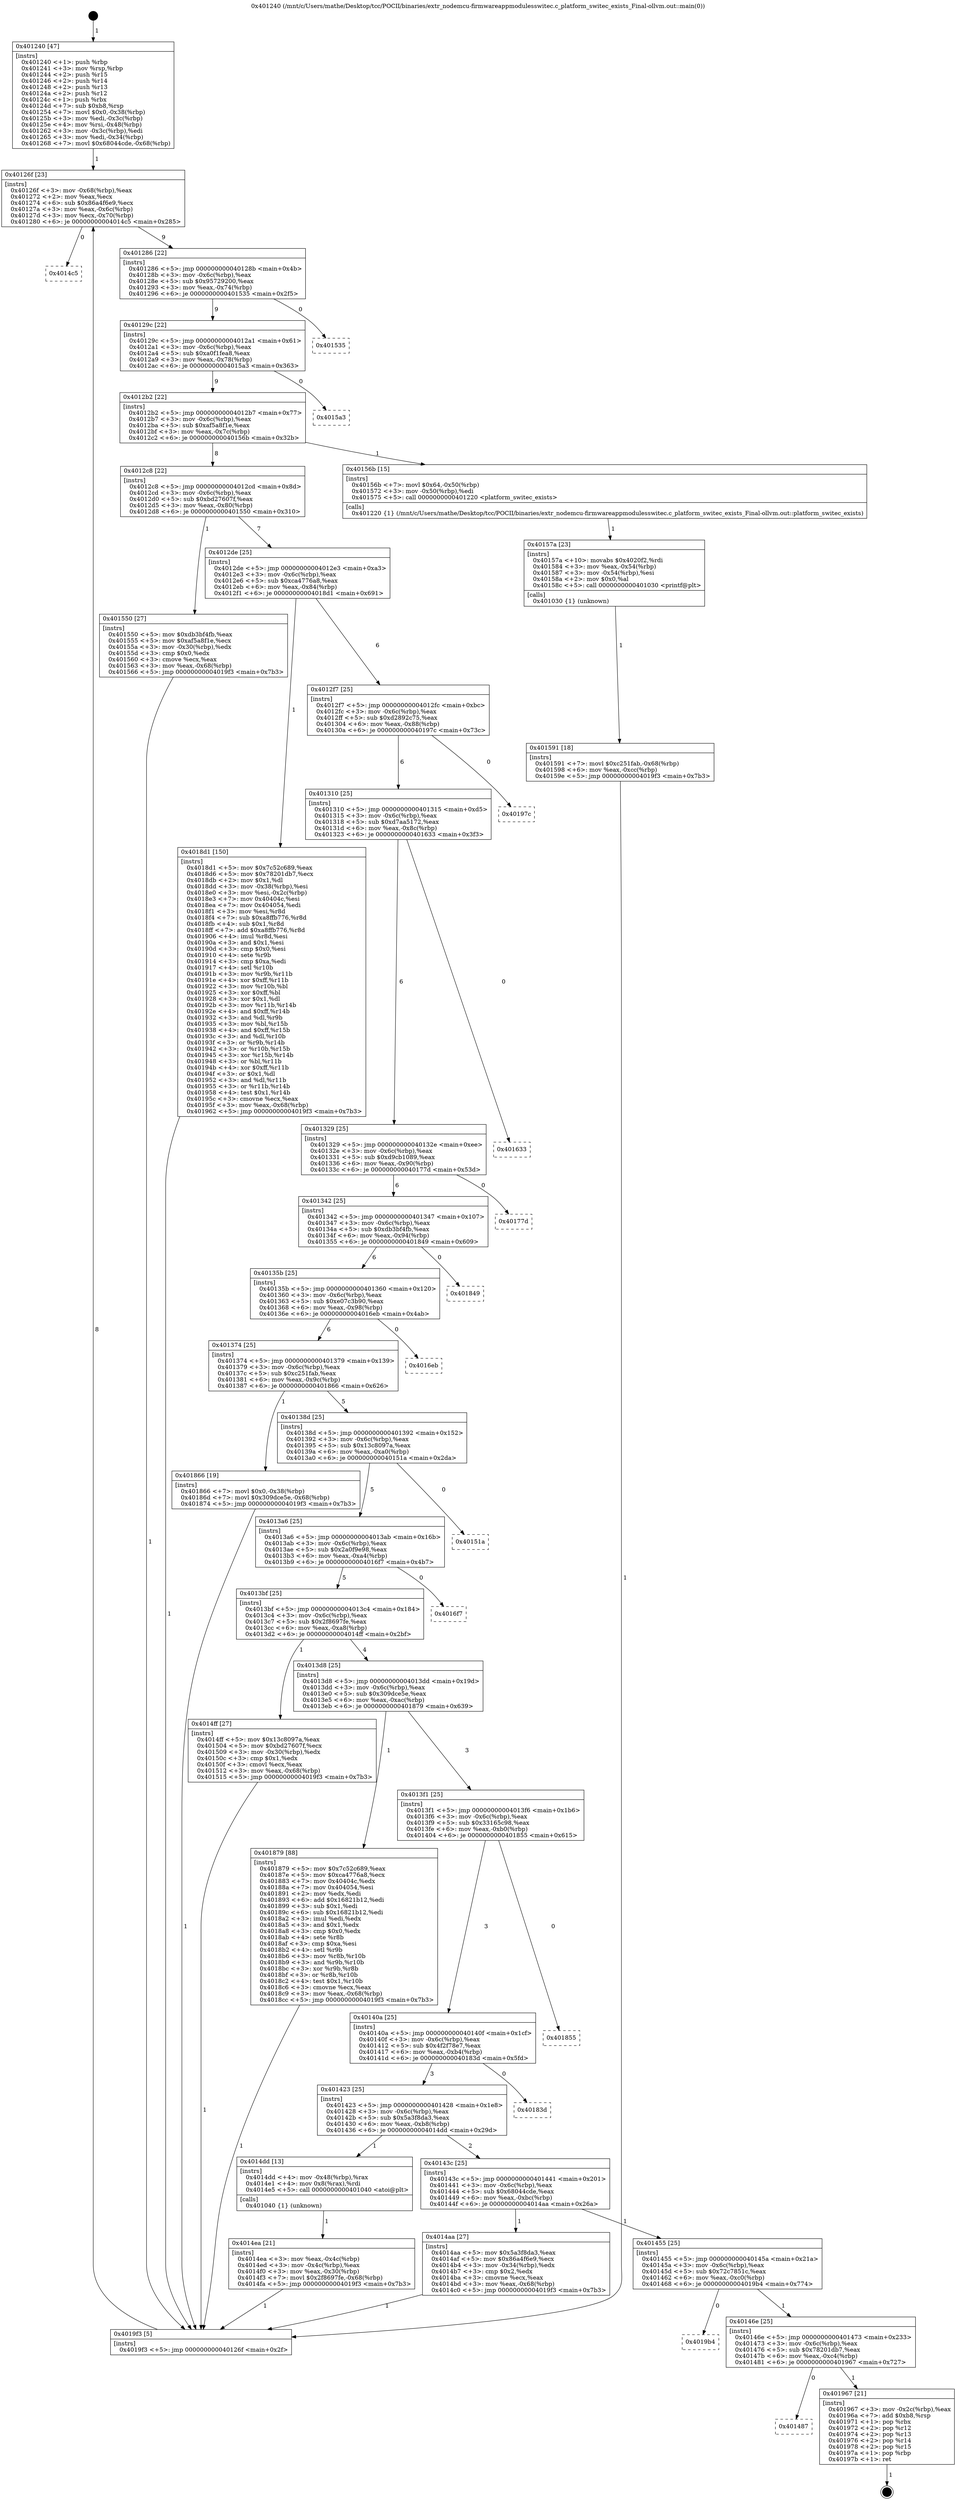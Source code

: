 digraph "0x401240" {
  label = "0x401240 (/mnt/c/Users/mathe/Desktop/tcc/POCII/binaries/extr_nodemcu-firmwareappmodulesswitec.c_platform_switec_exists_Final-ollvm.out::main(0))"
  labelloc = "t"
  node[shape=record]

  Entry [label="",width=0.3,height=0.3,shape=circle,fillcolor=black,style=filled]
  "0x40126f" [label="{
     0x40126f [23]\l
     | [instrs]\l
     &nbsp;&nbsp;0x40126f \<+3\>: mov -0x68(%rbp),%eax\l
     &nbsp;&nbsp;0x401272 \<+2\>: mov %eax,%ecx\l
     &nbsp;&nbsp;0x401274 \<+6\>: sub $0x86a4f6e9,%ecx\l
     &nbsp;&nbsp;0x40127a \<+3\>: mov %eax,-0x6c(%rbp)\l
     &nbsp;&nbsp;0x40127d \<+3\>: mov %ecx,-0x70(%rbp)\l
     &nbsp;&nbsp;0x401280 \<+6\>: je 00000000004014c5 \<main+0x285\>\l
  }"]
  "0x4014c5" [label="{
     0x4014c5\l
  }", style=dashed]
  "0x401286" [label="{
     0x401286 [22]\l
     | [instrs]\l
     &nbsp;&nbsp;0x401286 \<+5\>: jmp 000000000040128b \<main+0x4b\>\l
     &nbsp;&nbsp;0x40128b \<+3\>: mov -0x6c(%rbp),%eax\l
     &nbsp;&nbsp;0x40128e \<+5\>: sub $0x95729200,%eax\l
     &nbsp;&nbsp;0x401293 \<+3\>: mov %eax,-0x74(%rbp)\l
     &nbsp;&nbsp;0x401296 \<+6\>: je 0000000000401535 \<main+0x2f5\>\l
  }"]
  Exit [label="",width=0.3,height=0.3,shape=circle,fillcolor=black,style=filled,peripheries=2]
  "0x401535" [label="{
     0x401535\l
  }", style=dashed]
  "0x40129c" [label="{
     0x40129c [22]\l
     | [instrs]\l
     &nbsp;&nbsp;0x40129c \<+5\>: jmp 00000000004012a1 \<main+0x61\>\l
     &nbsp;&nbsp;0x4012a1 \<+3\>: mov -0x6c(%rbp),%eax\l
     &nbsp;&nbsp;0x4012a4 \<+5\>: sub $0xa0f1fea8,%eax\l
     &nbsp;&nbsp;0x4012a9 \<+3\>: mov %eax,-0x78(%rbp)\l
     &nbsp;&nbsp;0x4012ac \<+6\>: je 00000000004015a3 \<main+0x363\>\l
  }"]
  "0x401487" [label="{
     0x401487\l
  }", style=dashed]
  "0x4015a3" [label="{
     0x4015a3\l
  }", style=dashed]
  "0x4012b2" [label="{
     0x4012b2 [22]\l
     | [instrs]\l
     &nbsp;&nbsp;0x4012b2 \<+5\>: jmp 00000000004012b7 \<main+0x77\>\l
     &nbsp;&nbsp;0x4012b7 \<+3\>: mov -0x6c(%rbp),%eax\l
     &nbsp;&nbsp;0x4012ba \<+5\>: sub $0xaf5a8f1e,%eax\l
     &nbsp;&nbsp;0x4012bf \<+3\>: mov %eax,-0x7c(%rbp)\l
     &nbsp;&nbsp;0x4012c2 \<+6\>: je 000000000040156b \<main+0x32b\>\l
  }"]
  "0x401967" [label="{
     0x401967 [21]\l
     | [instrs]\l
     &nbsp;&nbsp;0x401967 \<+3\>: mov -0x2c(%rbp),%eax\l
     &nbsp;&nbsp;0x40196a \<+7\>: add $0xb8,%rsp\l
     &nbsp;&nbsp;0x401971 \<+1\>: pop %rbx\l
     &nbsp;&nbsp;0x401972 \<+2\>: pop %r12\l
     &nbsp;&nbsp;0x401974 \<+2\>: pop %r13\l
     &nbsp;&nbsp;0x401976 \<+2\>: pop %r14\l
     &nbsp;&nbsp;0x401978 \<+2\>: pop %r15\l
     &nbsp;&nbsp;0x40197a \<+1\>: pop %rbp\l
     &nbsp;&nbsp;0x40197b \<+1\>: ret\l
  }"]
  "0x40156b" [label="{
     0x40156b [15]\l
     | [instrs]\l
     &nbsp;&nbsp;0x40156b \<+7\>: movl $0x64,-0x50(%rbp)\l
     &nbsp;&nbsp;0x401572 \<+3\>: mov -0x50(%rbp),%edi\l
     &nbsp;&nbsp;0x401575 \<+5\>: call 0000000000401220 \<platform_switec_exists\>\l
     | [calls]\l
     &nbsp;&nbsp;0x401220 \{1\} (/mnt/c/Users/mathe/Desktop/tcc/POCII/binaries/extr_nodemcu-firmwareappmodulesswitec.c_platform_switec_exists_Final-ollvm.out::platform_switec_exists)\l
  }"]
  "0x4012c8" [label="{
     0x4012c8 [22]\l
     | [instrs]\l
     &nbsp;&nbsp;0x4012c8 \<+5\>: jmp 00000000004012cd \<main+0x8d\>\l
     &nbsp;&nbsp;0x4012cd \<+3\>: mov -0x6c(%rbp),%eax\l
     &nbsp;&nbsp;0x4012d0 \<+5\>: sub $0xbd27607f,%eax\l
     &nbsp;&nbsp;0x4012d5 \<+3\>: mov %eax,-0x80(%rbp)\l
     &nbsp;&nbsp;0x4012d8 \<+6\>: je 0000000000401550 \<main+0x310\>\l
  }"]
  "0x40146e" [label="{
     0x40146e [25]\l
     | [instrs]\l
     &nbsp;&nbsp;0x40146e \<+5\>: jmp 0000000000401473 \<main+0x233\>\l
     &nbsp;&nbsp;0x401473 \<+3\>: mov -0x6c(%rbp),%eax\l
     &nbsp;&nbsp;0x401476 \<+5\>: sub $0x78201db7,%eax\l
     &nbsp;&nbsp;0x40147b \<+6\>: mov %eax,-0xc4(%rbp)\l
     &nbsp;&nbsp;0x401481 \<+6\>: je 0000000000401967 \<main+0x727\>\l
  }"]
  "0x401550" [label="{
     0x401550 [27]\l
     | [instrs]\l
     &nbsp;&nbsp;0x401550 \<+5\>: mov $0xdb3bf4fb,%eax\l
     &nbsp;&nbsp;0x401555 \<+5\>: mov $0xaf5a8f1e,%ecx\l
     &nbsp;&nbsp;0x40155a \<+3\>: mov -0x30(%rbp),%edx\l
     &nbsp;&nbsp;0x40155d \<+3\>: cmp $0x0,%edx\l
     &nbsp;&nbsp;0x401560 \<+3\>: cmove %ecx,%eax\l
     &nbsp;&nbsp;0x401563 \<+3\>: mov %eax,-0x68(%rbp)\l
     &nbsp;&nbsp;0x401566 \<+5\>: jmp 00000000004019f3 \<main+0x7b3\>\l
  }"]
  "0x4012de" [label="{
     0x4012de [25]\l
     | [instrs]\l
     &nbsp;&nbsp;0x4012de \<+5\>: jmp 00000000004012e3 \<main+0xa3\>\l
     &nbsp;&nbsp;0x4012e3 \<+3\>: mov -0x6c(%rbp),%eax\l
     &nbsp;&nbsp;0x4012e6 \<+5\>: sub $0xca4776a8,%eax\l
     &nbsp;&nbsp;0x4012eb \<+6\>: mov %eax,-0x84(%rbp)\l
     &nbsp;&nbsp;0x4012f1 \<+6\>: je 00000000004018d1 \<main+0x691\>\l
  }"]
  "0x4019b4" [label="{
     0x4019b4\l
  }", style=dashed]
  "0x4018d1" [label="{
     0x4018d1 [150]\l
     | [instrs]\l
     &nbsp;&nbsp;0x4018d1 \<+5\>: mov $0x7c52c689,%eax\l
     &nbsp;&nbsp;0x4018d6 \<+5\>: mov $0x78201db7,%ecx\l
     &nbsp;&nbsp;0x4018db \<+2\>: mov $0x1,%dl\l
     &nbsp;&nbsp;0x4018dd \<+3\>: mov -0x38(%rbp),%esi\l
     &nbsp;&nbsp;0x4018e0 \<+3\>: mov %esi,-0x2c(%rbp)\l
     &nbsp;&nbsp;0x4018e3 \<+7\>: mov 0x40404c,%esi\l
     &nbsp;&nbsp;0x4018ea \<+7\>: mov 0x404054,%edi\l
     &nbsp;&nbsp;0x4018f1 \<+3\>: mov %esi,%r8d\l
     &nbsp;&nbsp;0x4018f4 \<+7\>: sub $0xa8ffb776,%r8d\l
     &nbsp;&nbsp;0x4018fb \<+4\>: sub $0x1,%r8d\l
     &nbsp;&nbsp;0x4018ff \<+7\>: add $0xa8ffb776,%r8d\l
     &nbsp;&nbsp;0x401906 \<+4\>: imul %r8d,%esi\l
     &nbsp;&nbsp;0x40190a \<+3\>: and $0x1,%esi\l
     &nbsp;&nbsp;0x40190d \<+3\>: cmp $0x0,%esi\l
     &nbsp;&nbsp;0x401910 \<+4\>: sete %r9b\l
     &nbsp;&nbsp;0x401914 \<+3\>: cmp $0xa,%edi\l
     &nbsp;&nbsp;0x401917 \<+4\>: setl %r10b\l
     &nbsp;&nbsp;0x40191b \<+3\>: mov %r9b,%r11b\l
     &nbsp;&nbsp;0x40191e \<+4\>: xor $0xff,%r11b\l
     &nbsp;&nbsp;0x401922 \<+3\>: mov %r10b,%bl\l
     &nbsp;&nbsp;0x401925 \<+3\>: xor $0xff,%bl\l
     &nbsp;&nbsp;0x401928 \<+3\>: xor $0x1,%dl\l
     &nbsp;&nbsp;0x40192b \<+3\>: mov %r11b,%r14b\l
     &nbsp;&nbsp;0x40192e \<+4\>: and $0xff,%r14b\l
     &nbsp;&nbsp;0x401932 \<+3\>: and %dl,%r9b\l
     &nbsp;&nbsp;0x401935 \<+3\>: mov %bl,%r15b\l
     &nbsp;&nbsp;0x401938 \<+4\>: and $0xff,%r15b\l
     &nbsp;&nbsp;0x40193c \<+3\>: and %dl,%r10b\l
     &nbsp;&nbsp;0x40193f \<+3\>: or %r9b,%r14b\l
     &nbsp;&nbsp;0x401942 \<+3\>: or %r10b,%r15b\l
     &nbsp;&nbsp;0x401945 \<+3\>: xor %r15b,%r14b\l
     &nbsp;&nbsp;0x401948 \<+3\>: or %bl,%r11b\l
     &nbsp;&nbsp;0x40194b \<+4\>: xor $0xff,%r11b\l
     &nbsp;&nbsp;0x40194f \<+3\>: or $0x1,%dl\l
     &nbsp;&nbsp;0x401952 \<+3\>: and %dl,%r11b\l
     &nbsp;&nbsp;0x401955 \<+3\>: or %r11b,%r14b\l
     &nbsp;&nbsp;0x401958 \<+4\>: test $0x1,%r14b\l
     &nbsp;&nbsp;0x40195c \<+3\>: cmovne %ecx,%eax\l
     &nbsp;&nbsp;0x40195f \<+3\>: mov %eax,-0x68(%rbp)\l
     &nbsp;&nbsp;0x401962 \<+5\>: jmp 00000000004019f3 \<main+0x7b3\>\l
  }"]
  "0x4012f7" [label="{
     0x4012f7 [25]\l
     | [instrs]\l
     &nbsp;&nbsp;0x4012f7 \<+5\>: jmp 00000000004012fc \<main+0xbc\>\l
     &nbsp;&nbsp;0x4012fc \<+3\>: mov -0x6c(%rbp),%eax\l
     &nbsp;&nbsp;0x4012ff \<+5\>: sub $0xd2892c75,%eax\l
     &nbsp;&nbsp;0x401304 \<+6\>: mov %eax,-0x88(%rbp)\l
     &nbsp;&nbsp;0x40130a \<+6\>: je 000000000040197c \<main+0x73c\>\l
  }"]
  "0x401591" [label="{
     0x401591 [18]\l
     | [instrs]\l
     &nbsp;&nbsp;0x401591 \<+7\>: movl $0xc251fab,-0x68(%rbp)\l
     &nbsp;&nbsp;0x401598 \<+6\>: mov %eax,-0xcc(%rbp)\l
     &nbsp;&nbsp;0x40159e \<+5\>: jmp 00000000004019f3 \<main+0x7b3\>\l
  }"]
  "0x40197c" [label="{
     0x40197c\l
  }", style=dashed]
  "0x401310" [label="{
     0x401310 [25]\l
     | [instrs]\l
     &nbsp;&nbsp;0x401310 \<+5\>: jmp 0000000000401315 \<main+0xd5\>\l
     &nbsp;&nbsp;0x401315 \<+3\>: mov -0x6c(%rbp),%eax\l
     &nbsp;&nbsp;0x401318 \<+5\>: sub $0xd7aa5172,%eax\l
     &nbsp;&nbsp;0x40131d \<+6\>: mov %eax,-0x8c(%rbp)\l
     &nbsp;&nbsp;0x401323 \<+6\>: je 0000000000401633 \<main+0x3f3\>\l
  }"]
  "0x40157a" [label="{
     0x40157a [23]\l
     | [instrs]\l
     &nbsp;&nbsp;0x40157a \<+10\>: movabs $0x4020f2,%rdi\l
     &nbsp;&nbsp;0x401584 \<+3\>: mov %eax,-0x54(%rbp)\l
     &nbsp;&nbsp;0x401587 \<+3\>: mov -0x54(%rbp),%esi\l
     &nbsp;&nbsp;0x40158a \<+2\>: mov $0x0,%al\l
     &nbsp;&nbsp;0x40158c \<+5\>: call 0000000000401030 \<printf@plt\>\l
     | [calls]\l
     &nbsp;&nbsp;0x401030 \{1\} (unknown)\l
  }"]
  "0x401633" [label="{
     0x401633\l
  }", style=dashed]
  "0x401329" [label="{
     0x401329 [25]\l
     | [instrs]\l
     &nbsp;&nbsp;0x401329 \<+5\>: jmp 000000000040132e \<main+0xee\>\l
     &nbsp;&nbsp;0x40132e \<+3\>: mov -0x6c(%rbp),%eax\l
     &nbsp;&nbsp;0x401331 \<+5\>: sub $0xd9cb1089,%eax\l
     &nbsp;&nbsp;0x401336 \<+6\>: mov %eax,-0x90(%rbp)\l
     &nbsp;&nbsp;0x40133c \<+6\>: je 000000000040177d \<main+0x53d\>\l
  }"]
  "0x4014ea" [label="{
     0x4014ea [21]\l
     | [instrs]\l
     &nbsp;&nbsp;0x4014ea \<+3\>: mov %eax,-0x4c(%rbp)\l
     &nbsp;&nbsp;0x4014ed \<+3\>: mov -0x4c(%rbp),%eax\l
     &nbsp;&nbsp;0x4014f0 \<+3\>: mov %eax,-0x30(%rbp)\l
     &nbsp;&nbsp;0x4014f3 \<+7\>: movl $0x2f8697fe,-0x68(%rbp)\l
     &nbsp;&nbsp;0x4014fa \<+5\>: jmp 00000000004019f3 \<main+0x7b3\>\l
  }"]
  "0x40177d" [label="{
     0x40177d\l
  }", style=dashed]
  "0x401342" [label="{
     0x401342 [25]\l
     | [instrs]\l
     &nbsp;&nbsp;0x401342 \<+5\>: jmp 0000000000401347 \<main+0x107\>\l
     &nbsp;&nbsp;0x401347 \<+3\>: mov -0x6c(%rbp),%eax\l
     &nbsp;&nbsp;0x40134a \<+5\>: sub $0xdb3bf4fb,%eax\l
     &nbsp;&nbsp;0x40134f \<+6\>: mov %eax,-0x94(%rbp)\l
     &nbsp;&nbsp;0x401355 \<+6\>: je 0000000000401849 \<main+0x609\>\l
  }"]
  "0x401240" [label="{
     0x401240 [47]\l
     | [instrs]\l
     &nbsp;&nbsp;0x401240 \<+1\>: push %rbp\l
     &nbsp;&nbsp;0x401241 \<+3\>: mov %rsp,%rbp\l
     &nbsp;&nbsp;0x401244 \<+2\>: push %r15\l
     &nbsp;&nbsp;0x401246 \<+2\>: push %r14\l
     &nbsp;&nbsp;0x401248 \<+2\>: push %r13\l
     &nbsp;&nbsp;0x40124a \<+2\>: push %r12\l
     &nbsp;&nbsp;0x40124c \<+1\>: push %rbx\l
     &nbsp;&nbsp;0x40124d \<+7\>: sub $0xb8,%rsp\l
     &nbsp;&nbsp;0x401254 \<+7\>: movl $0x0,-0x38(%rbp)\l
     &nbsp;&nbsp;0x40125b \<+3\>: mov %edi,-0x3c(%rbp)\l
     &nbsp;&nbsp;0x40125e \<+4\>: mov %rsi,-0x48(%rbp)\l
     &nbsp;&nbsp;0x401262 \<+3\>: mov -0x3c(%rbp),%edi\l
     &nbsp;&nbsp;0x401265 \<+3\>: mov %edi,-0x34(%rbp)\l
     &nbsp;&nbsp;0x401268 \<+7\>: movl $0x68044cde,-0x68(%rbp)\l
  }"]
  "0x401849" [label="{
     0x401849\l
  }", style=dashed]
  "0x40135b" [label="{
     0x40135b [25]\l
     | [instrs]\l
     &nbsp;&nbsp;0x40135b \<+5\>: jmp 0000000000401360 \<main+0x120\>\l
     &nbsp;&nbsp;0x401360 \<+3\>: mov -0x6c(%rbp),%eax\l
     &nbsp;&nbsp;0x401363 \<+5\>: sub $0xe07c3b90,%eax\l
     &nbsp;&nbsp;0x401368 \<+6\>: mov %eax,-0x98(%rbp)\l
     &nbsp;&nbsp;0x40136e \<+6\>: je 00000000004016eb \<main+0x4ab\>\l
  }"]
  "0x4019f3" [label="{
     0x4019f3 [5]\l
     | [instrs]\l
     &nbsp;&nbsp;0x4019f3 \<+5\>: jmp 000000000040126f \<main+0x2f\>\l
  }"]
  "0x4016eb" [label="{
     0x4016eb\l
  }", style=dashed]
  "0x401374" [label="{
     0x401374 [25]\l
     | [instrs]\l
     &nbsp;&nbsp;0x401374 \<+5\>: jmp 0000000000401379 \<main+0x139\>\l
     &nbsp;&nbsp;0x401379 \<+3\>: mov -0x6c(%rbp),%eax\l
     &nbsp;&nbsp;0x40137c \<+5\>: sub $0xc251fab,%eax\l
     &nbsp;&nbsp;0x401381 \<+6\>: mov %eax,-0x9c(%rbp)\l
     &nbsp;&nbsp;0x401387 \<+6\>: je 0000000000401866 \<main+0x626\>\l
  }"]
  "0x401455" [label="{
     0x401455 [25]\l
     | [instrs]\l
     &nbsp;&nbsp;0x401455 \<+5\>: jmp 000000000040145a \<main+0x21a\>\l
     &nbsp;&nbsp;0x40145a \<+3\>: mov -0x6c(%rbp),%eax\l
     &nbsp;&nbsp;0x40145d \<+5\>: sub $0x72c7851c,%eax\l
     &nbsp;&nbsp;0x401462 \<+6\>: mov %eax,-0xc0(%rbp)\l
     &nbsp;&nbsp;0x401468 \<+6\>: je 00000000004019b4 \<main+0x774\>\l
  }"]
  "0x401866" [label="{
     0x401866 [19]\l
     | [instrs]\l
     &nbsp;&nbsp;0x401866 \<+7\>: movl $0x0,-0x38(%rbp)\l
     &nbsp;&nbsp;0x40186d \<+7\>: movl $0x309dce5e,-0x68(%rbp)\l
     &nbsp;&nbsp;0x401874 \<+5\>: jmp 00000000004019f3 \<main+0x7b3\>\l
  }"]
  "0x40138d" [label="{
     0x40138d [25]\l
     | [instrs]\l
     &nbsp;&nbsp;0x40138d \<+5\>: jmp 0000000000401392 \<main+0x152\>\l
     &nbsp;&nbsp;0x401392 \<+3\>: mov -0x6c(%rbp),%eax\l
     &nbsp;&nbsp;0x401395 \<+5\>: sub $0x13c8097a,%eax\l
     &nbsp;&nbsp;0x40139a \<+6\>: mov %eax,-0xa0(%rbp)\l
     &nbsp;&nbsp;0x4013a0 \<+6\>: je 000000000040151a \<main+0x2da\>\l
  }"]
  "0x4014aa" [label="{
     0x4014aa [27]\l
     | [instrs]\l
     &nbsp;&nbsp;0x4014aa \<+5\>: mov $0x5a3f8da3,%eax\l
     &nbsp;&nbsp;0x4014af \<+5\>: mov $0x86a4f6e9,%ecx\l
     &nbsp;&nbsp;0x4014b4 \<+3\>: mov -0x34(%rbp),%edx\l
     &nbsp;&nbsp;0x4014b7 \<+3\>: cmp $0x2,%edx\l
     &nbsp;&nbsp;0x4014ba \<+3\>: cmovne %ecx,%eax\l
     &nbsp;&nbsp;0x4014bd \<+3\>: mov %eax,-0x68(%rbp)\l
     &nbsp;&nbsp;0x4014c0 \<+5\>: jmp 00000000004019f3 \<main+0x7b3\>\l
  }"]
  "0x40151a" [label="{
     0x40151a\l
  }", style=dashed]
  "0x4013a6" [label="{
     0x4013a6 [25]\l
     | [instrs]\l
     &nbsp;&nbsp;0x4013a6 \<+5\>: jmp 00000000004013ab \<main+0x16b\>\l
     &nbsp;&nbsp;0x4013ab \<+3\>: mov -0x6c(%rbp),%eax\l
     &nbsp;&nbsp;0x4013ae \<+5\>: sub $0x2a0f9e98,%eax\l
     &nbsp;&nbsp;0x4013b3 \<+6\>: mov %eax,-0xa4(%rbp)\l
     &nbsp;&nbsp;0x4013b9 \<+6\>: je 00000000004016f7 \<main+0x4b7\>\l
  }"]
  "0x40143c" [label="{
     0x40143c [25]\l
     | [instrs]\l
     &nbsp;&nbsp;0x40143c \<+5\>: jmp 0000000000401441 \<main+0x201\>\l
     &nbsp;&nbsp;0x401441 \<+3\>: mov -0x6c(%rbp),%eax\l
     &nbsp;&nbsp;0x401444 \<+5\>: sub $0x68044cde,%eax\l
     &nbsp;&nbsp;0x401449 \<+6\>: mov %eax,-0xbc(%rbp)\l
     &nbsp;&nbsp;0x40144f \<+6\>: je 00000000004014aa \<main+0x26a\>\l
  }"]
  "0x4016f7" [label="{
     0x4016f7\l
  }", style=dashed]
  "0x4013bf" [label="{
     0x4013bf [25]\l
     | [instrs]\l
     &nbsp;&nbsp;0x4013bf \<+5\>: jmp 00000000004013c4 \<main+0x184\>\l
     &nbsp;&nbsp;0x4013c4 \<+3\>: mov -0x6c(%rbp),%eax\l
     &nbsp;&nbsp;0x4013c7 \<+5\>: sub $0x2f8697fe,%eax\l
     &nbsp;&nbsp;0x4013cc \<+6\>: mov %eax,-0xa8(%rbp)\l
     &nbsp;&nbsp;0x4013d2 \<+6\>: je 00000000004014ff \<main+0x2bf\>\l
  }"]
  "0x4014dd" [label="{
     0x4014dd [13]\l
     | [instrs]\l
     &nbsp;&nbsp;0x4014dd \<+4\>: mov -0x48(%rbp),%rax\l
     &nbsp;&nbsp;0x4014e1 \<+4\>: mov 0x8(%rax),%rdi\l
     &nbsp;&nbsp;0x4014e5 \<+5\>: call 0000000000401040 \<atoi@plt\>\l
     | [calls]\l
     &nbsp;&nbsp;0x401040 \{1\} (unknown)\l
  }"]
  "0x4014ff" [label="{
     0x4014ff [27]\l
     | [instrs]\l
     &nbsp;&nbsp;0x4014ff \<+5\>: mov $0x13c8097a,%eax\l
     &nbsp;&nbsp;0x401504 \<+5\>: mov $0xbd27607f,%ecx\l
     &nbsp;&nbsp;0x401509 \<+3\>: mov -0x30(%rbp),%edx\l
     &nbsp;&nbsp;0x40150c \<+3\>: cmp $0x1,%edx\l
     &nbsp;&nbsp;0x40150f \<+3\>: cmovl %ecx,%eax\l
     &nbsp;&nbsp;0x401512 \<+3\>: mov %eax,-0x68(%rbp)\l
     &nbsp;&nbsp;0x401515 \<+5\>: jmp 00000000004019f3 \<main+0x7b3\>\l
  }"]
  "0x4013d8" [label="{
     0x4013d8 [25]\l
     | [instrs]\l
     &nbsp;&nbsp;0x4013d8 \<+5\>: jmp 00000000004013dd \<main+0x19d\>\l
     &nbsp;&nbsp;0x4013dd \<+3\>: mov -0x6c(%rbp),%eax\l
     &nbsp;&nbsp;0x4013e0 \<+5\>: sub $0x309dce5e,%eax\l
     &nbsp;&nbsp;0x4013e5 \<+6\>: mov %eax,-0xac(%rbp)\l
     &nbsp;&nbsp;0x4013eb \<+6\>: je 0000000000401879 \<main+0x639\>\l
  }"]
  "0x401423" [label="{
     0x401423 [25]\l
     | [instrs]\l
     &nbsp;&nbsp;0x401423 \<+5\>: jmp 0000000000401428 \<main+0x1e8\>\l
     &nbsp;&nbsp;0x401428 \<+3\>: mov -0x6c(%rbp),%eax\l
     &nbsp;&nbsp;0x40142b \<+5\>: sub $0x5a3f8da3,%eax\l
     &nbsp;&nbsp;0x401430 \<+6\>: mov %eax,-0xb8(%rbp)\l
     &nbsp;&nbsp;0x401436 \<+6\>: je 00000000004014dd \<main+0x29d\>\l
  }"]
  "0x401879" [label="{
     0x401879 [88]\l
     | [instrs]\l
     &nbsp;&nbsp;0x401879 \<+5\>: mov $0x7c52c689,%eax\l
     &nbsp;&nbsp;0x40187e \<+5\>: mov $0xca4776a8,%ecx\l
     &nbsp;&nbsp;0x401883 \<+7\>: mov 0x40404c,%edx\l
     &nbsp;&nbsp;0x40188a \<+7\>: mov 0x404054,%esi\l
     &nbsp;&nbsp;0x401891 \<+2\>: mov %edx,%edi\l
     &nbsp;&nbsp;0x401893 \<+6\>: add $0x16821b12,%edi\l
     &nbsp;&nbsp;0x401899 \<+3\>: sub $0x1,%edi\l
     &nbsp;&nbsp;0x40189c \<+6\>: sub $0x16821b12,%edi\l
     &nbsp;&nbsp;0x4018a2 \<+3\>: imul %edi,%edx\l
     &nbsp;&nbsp;0x4018a5 \<+3\>: and $0x1,%edx\l
     &nbsp;&nbsp;0x4018a8 \<+3\>: cmp $0x0,%edx\l
     &nbsp;&nbsp;0x4018ab \<+4\>: sete %r8b\l
     &nbsp;&nbsp;0x4018af \<+3\>: cmp $0xa,%esi\l
     &nbsp;&nbsp;0x4018b2 \<+4\>: setl %r9b\l
     &nbsp;&nbsp;0x4018b6 \<+3\>: mov %r8b,%r10b\l
     &nbsp;&nbsp;0x4018b9 \<+3\>: and %r9b,%r10b\l
     &nbsp;&nbsp;0x4018bc \<+3\>: xor %r9b,%r8b\l
     &nbsp;&nbsp;0x4018bf \<+3\>: or %r8b,%r10b\l
     &nbsp;&nbsp;0x4018c2 \<+4\>: test $0x1,%r10b\l
     &nbsp;&nbsp;0x4018c6 \<+3\>: cmovne %ecx,%eax\l
     &nbsp;&nbsp;0x4018c9 \<+3\>: mov %eax,-0x68(%rbp)\l
     &nbsp;&nbsp;0x4018cc \<+5\>: jmp 00000000004019f3 \<main+0x7b3\>\l
  }"]
  "0x4013f1" [label="{
     0x4013f1 [25]\l
     | [instrs]\l
     &nbsp;&nbsp;0x4013f1 \<+5\>: jmp 00000000004013f6 \<main+0x1b6\>\l
     &nbsp;&nbsp;0x4013f6 \<+3\>: mov -0x6c(%rbp),%eax\l
     &nbsp;&nbsp;0x4013f9 \<+5\>: sub $0x33165c98,%eax\l
     &nbsp;&nbsp;0x4013fe \<+6\>: mov %eax,-0xb0(%rbp)\l
     &nbsp;&nbsp;0x401404 \<+6\>: je 0000000000401855 \<main+0x615\>\l
  }"]
  "0x40183d" [label="{
     0x40183d\l
  }", style=dashed]
  "0x401855" [label="{
     0x401855\l
  }", style=dashed]
  "0x40140a" [label="{
     0x40140a [25]\l
     | [instrs]\l
     &nbsp;&nbsp;0x40140a \<+5\>: jmp 000000000040140f \<main+0x1cf\>\l
     &nbsp;&nbsp;0x40140f \<+3\>: mov -0x6c(%rbp),%eax\l
     &nbsp;&nbsp;0x401412 \<+5\>: sub $0x4f2f78e7,%eax\l
     &nbsp;&nbsp;0x401417 \<+6\>: mov %eax,-0xb4(%rbp)\l
     &nbsp;&nbsp;0x40141d \<+6\>: je 000000000040183d \<main+0x5fd\>\l
  }"]
  Entry -> "0x401240" [label=" 1"]
  "0x40126f" -> "0x4014c5" [label=" 0"]
  "0x40126f" -> "0x401286" [label=" 9"]
  "0x401967" -> Exit [label=" 1"]
  "0x401286" -> "0x401535" [label=" 0"]
  "0x401286" -> "0x40129c" [label=" 9"]
  "0x40146e" -> "0x401487" [label=" 0"]
  "0x40129c" -> "0x4015a3" [label=" 0"]
  "0x40129c" -> "0x4012b2" [label=" 9"]
  "0x40146e" -> "0x401967" [label=" 1"]
  "0x4012b2" -> "0x40156b" [label=" 1"]
  "0x4012b2" -> "0x4012c8" [label=" 8"]
  "0x401455" -> "0x40146e" [label=" 1"]
  "0x4012c8" -> "0x401550" [label=" 1"]
  "0x4012c8" -> "0x4012de" [label=" 7"]
  "0x401455" -> "0x4019b4" [label=" 0"]
  "0x4012de" -> "0x4018d1" [label=" 1"]
  "0x4012de" -> "0x4012f7" [label=" 6"]
  "0x4018d1" -> "0x4019f3" [label=" 1"]
  "0x4012f7" -> "0x40197c" [label=" 0"]
  "0x4012f7" -> "0x401310" [label=" 6"]
  "0x401879" -> "0x4019f3" [label=" 1"]
  "0x401310" -> "0x401633" [label=" 0"]
  "0x401310" -> "0x401329" [label=" 6"]
  "0x401866" -> "0x4019f3" [label=" 1"]
  "0x401329" -> "0x40177d" [label=" 0"]
  "0x401329" -> "0x401342" [label=" 6"]
  "0x401591" -> "0x4019f3" [label=" 1"]
  "0x401342" -> "0x401849" [label=" 0"]
  "0x401342" -> "0x40135b" [label=" 6"]
  "0x40157a" -> "0x401591" [label=" 1"]
  "0x40135b" -> "0x4016eb" [label=" 0"]
  "0x40135b" -> "0x401374" [label=" 6"]
  "0x40156b" -> "0x40157a" [label=" 1"]
  "0x401374" -> "0x401866" [label=" 1"]
  "0x401374" -> "0x40138d" [label=" 5"]
  "0x401550" -> "0x4019f3" [label=" 1"]
  "0x40138d" -> "0x40151a" [label=" 0"]
  "0x40138d" -> "0x4013a6" [label=" 5"]
  "0x4014ff" -> "0x4019f3" [label=" 1"]
  "0x4013a6" -> "0x4016f7" [label=" 0"]
  "0x4013a6" -> "0x4013bf" [label=" 5"]
  "0x4014dd" -> "0x4014ea" [label=" 1"]
  "0x4013bf" -> "0x4014ff" [label=" 1"]
  "0x4013bf" -> "0x4013d8" [label=" 4"]
  "0x4019f3" -> "0x40126f" [label=" 8"]
  "0x4013d8" -> "0x401879" [label=" 1"]
  "0x4013d8" -> "0x4013f1" [label=" 3"]
  "0x4014aa" -> "0x4019f3" [label=" 1"]
  "0x4013f1" -> "0x401855" [label=" 0"]
  "0x4013f1" -> "0x40140a" [label=" 3"]
  "0x40143c" -> "0x401455" [label=" 1"]
  "0x40140a" -> "0x40183d" [label=" 0"]
  "0x40140a" -> "0x401423" [label=" 3"]
  "0x401240" -> "0x40126f" [label=" 1"]
  "0x401423" -> "0x4014dd" [label=" 1"]
  "0x401423" -> "0x40143c" [label=" 2"]
  "0x4014ea" -> "0x4019f3" [label=" 1"]
  "0x40143c" -> "0x4014aa" [label=" 1"]
}
